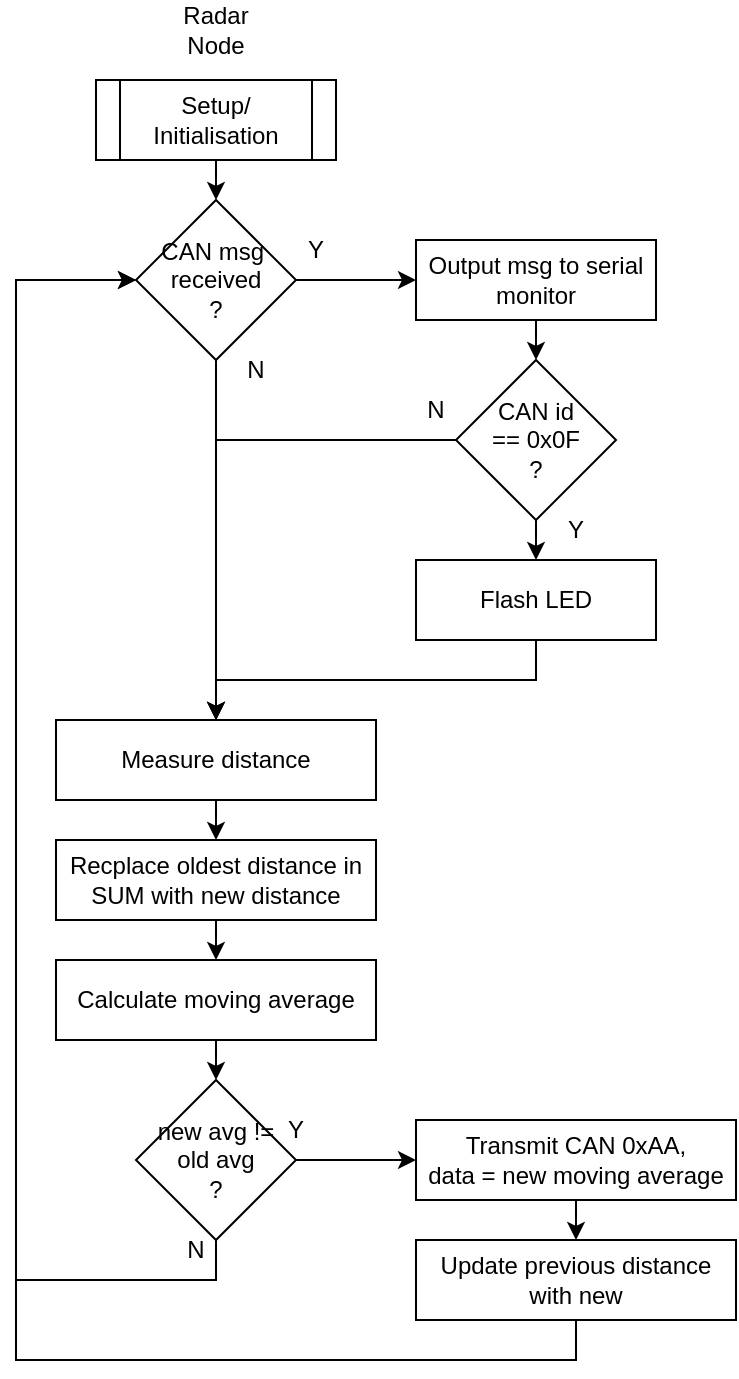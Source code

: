 <mxfile version="24.1.0" type="device">
  <diagram name="Page-1" id="NI6h6QJu92tmk6Kwxo_y">
    <mxGraphModel dx="1220" dy="820" grid="1" gridSize="10" guides="1" tooltips="1" connect="1" arrows="1" fold="1" page="1" pageScale="1" pageWidth="827" pageHeight="1169" math="0" shadow="0">
      <root>
        <mxCell id="0" />
        <mxCell id="1" parent="0" />
        <mxCell id="lmUaCHKBSH6aQMj853Vz-5" style="edgeStyle=orthogonalEdgeStyle;rounded=0;orthogonalLoop=1;jettySize=auto;html=1;exitX=0.5;exitY=1;exitDx=0;exitDy=0;entryX=0.5;entryY=0;entryDx=0;entryDy=0;" edge="1" parent="1" source="lmUaCHKBSH6aQMj853Vz-1" target="lmUaCHKBSH6aQMj853Vz-3">
          <mxGeometry relative="1" as="geometry" />
        </mxCell>
        <mxCell id="lmUaCHKBSH6aQMj853Vz-1" value="Setup/ Initialisation" style="shape=process;whiteSpace=wrap;html=1;backgroundOutline=1;" vertex="1" parent="1">
          <mxGeometry x="160" y="80" width="120" height="40" as="geometry" />
        </mxCell>
        <mxCell id="lmUaCHKBSH6aQMj853Vz-2" value="Radar Node" style="text;html=1;align=center;verticalAlign=middle;whiteSpace=wrap;rounded=0;" vertex="1" parent="1">
          <mxGeometry x="190" y="40" width="60" height="30" as="geometry" />
        </mxCell>
        <mxCell id="lmUaCHKBSH6aQMj853Vz-7" style="edgeStyle=orthogonalEdgeStyle;rounded=0;orthogonalLoop=1;jettySize=auto;html=1;exitX=1;exitY=0.5;exitDx=0;exitDy=0;entryX=0;entryY=0.5;entryDx=0;entryDy=0;" edge="1" parent="1" source="lmUaCHKBSH6aQMj853Vz-3" target="lmUaCHKBSH6aQMj853Vz-4">
          <mxGeometry relative="1" as="geometry" />
        </mxCell>
        <mxCell id="lmUaCHKBSH6aQMj853Vz-23" style="edgeStyle=orthogonalEdgeStyle;rounded=0;orthogonalLoop=1;jettySize=auto;html=1;exitX=0.5;exitY=1;exitDx=0;exitDy=0;entryX=0.5;entryY=0;entryDx=0;entryDy=0;" edge="1" parent="1" source="lmUaCHKBSH6aQMj853Vz-3" target="lmUaCHKBSH6aQMj853Vz-14">
          <mxGeometry relative="1" as="geometry" />
        </mxCell>
        <mxCell id="lmUaCHKBSH6aQMj853Vz-3" value="CAN msg&amp;nbsp;&lt;div&gt;received&lt;/div&gt;&lt;div&gt;?&lt;/div&gt;" style="rhombus;whiteSpace=wrap;html=1;" vertex="1" parent="1">
          <mxGeometry x="180" y="140" width="80" height="80" as="geometry" />
        </mxCell>
        <mxCell id="lmUaCHKBSH6aQMj853Vz-11" style="edgeStyle=orthogonalEdgeStyle;rounded=0;orthogonalLoop=1;jettySize=auto;html=1;exitX=0.5;exitY=1;exitDx=0;exitDy=0;entryX=0.5;entryY=0;entryDx=0;entryDy=0;" edge="1" parent="1" source="lmUaCHKBSH6aQMj853Vz-4" target="lmUaCHKBSH6aQMj853Vz-8">
          <mxGeometry relative="1" as="geometry" />
        </mxCell>
        <mxCell id="lmUaCHKBSH6aQMj853Vz-4" value="Output msg to serial monitor" style="rounded=0;whiteSpace=wrap;html=1;" vertex="1" parent="1">
          <mxGeometry x="320" y="160" width="120" height="40" as="geometry" />
        </mxCell>
        <mxCell id="lmUaCHKBSH6aQMj853Vz-10" style="edgeStyle=orthogonalEdgeStyle;rounded=0;orthogonalLoop=1;jettySize=auto;html=1;exitX=0.5;exitY=1;exitDx=0;exitDy=0;entryX=0.5;entryY=0;entryDx=0;entryDy=0;" edge="1" parent="1" source="lmUaCHKBSH6aQMj853Vz-8" target="lmUaCHKBSH6aQMj853Vz-9">
          <mxGeometry relative="1" as="geometry" />
        </mxCell>
        <mxCell id="lmUaCHKBSH6aQMj853Vz-33" style="edgeStyle=orthogonalEdgeStyle;rounded=0;orthogonalLoop=1;jettySize=auto;html=1;exitX=0;exitY=0.5;exitDx=0;exitDy=0;entryX=0.5;entryY=0;entryDx=0;entryDy=0;" edge="1" parent="1" source="lmUaCHKBSH6aQMj853Vz-8" target="lmUaCHKBSH6aQMj853Vz-14">
          <mxGeometry relative="1" as="geometry" />
        </mxCell>
        <mxCell id="lmUaCHKBSH6aQMj853Vz-8" value="CAN id&lt;div&gt;== 0x0F&lt;/div&gt;&lt;div&gt;?&lt;/div&gt;" style="rhombus;whiteSpace=wrap;html=1;" vertex="1" parent="1">
          <mxGeometry x="340" y="220" width="80" height="80" as="geometry" />
        </mxCell>
        <mxCell id="lmUaCHKBSH6aQMj853Vz-25" style="edgeStyle=orthogonalEdgeStyle;rounded=0;orthogonalLoop=1;jettySize=auto;html=1;exitX=0.5;exitY=1;exitDx=0;exitDy=0;entryX=0.5;entryY=0;entryDx=0;entryDy=0;" edge="1" parent="1" source="lmUaCHKBSH6aQMj853Vz-9" target="lmUaCHKBSH6aQMj853Vz-14">
          <mxGeometry relative="1" as="geometry" />
        </mxCell>
        <mxCell id="lmUaCHKBSH6aQMj853Vz-9" value="Flash LED" style="rounded=0;whiteSpace=wrap;html=1;" vertex="1" parent="1">
          <mxGeometry x="320" y="320" width="120" height="40" as="geometry" />
        </mxCell>
        <mxCell id="lmUaCHKBSH6aQMj853Vz-12" value="Y" style="text;html=1;align=center;verticalAlign=middle;whiteSpace=wrap;rounded=0;" vertex="1" parent="1">
          <mxGeometry x="370" y="290" width="60" height="30" as="geometry" />
        </mxCell>
        <mxCell id="lmUaCHKBSH6aQMj853Vz-13" value="Y" style="text;html=1;align=center;verticalAlign=middle;whiteSpace=wrap;rounded=0;" vertex="1" parent="1">
          <mxGeometry x="240" y="150" width="60" height="30" as="geometry" />
        </mxCell>
        <mxCell id="lmUaCHKBSH6aQMj853Vz-20" style="edgeStyle=orthogonalEdgeStyle;rounded=0;orthogonalLoop=1;jettySize=auto;html=1;exitX=0.5;exitY=1;exitDx=0;exitDy=0;entryX=0.5;entryY=0;entryDx=0;entryDy=0;" edge="1" parent="1" source="lmUaCHKBSH6aQMj853Vz-14" target="lmUaCHKBSH6aQMj853Vz-15">
          <mxGeometry relative="1" as="geometry" />
        </mxCell>
        <mxCell id="lmUaCHKBSH6aQMj853Vz-14" value="Measure distance" style="rounded=0;whiteSpace=wrap;html=1;" vertex="1" parent="1">
          <mxGeometry x="140" y="400" width="160" height="40" as="geometry" />
        </mxCell>
        <mxCell id="lmUaCHKBSH6aQMj853Vz-21" style="edgeStyle=orthogonalEdgeStyle;rounded=0;orthogonalLoop=1;jettySize=auto;html=1;exitX=0.5;exitY=1;exitDx=0;exitDy=0;entryX=0.5;entryY=0;entryDx=0;entryDy=0;" edge="1" parent="1" source="lmUaCHKBSH6aQMj853Vz-15" target="lmUaCHKBSH6aQMj853Vz-16">
          <mxGeometry relative="1" as="geometry" />
        </mxCell>
        <mxCell id="lmUaCHKBSH6aQMj853Vz-15" value="Recplace oldest distance in SUM with new distance" style="rounded=0;whiteSpace=wrap;html=1;" vertex="1" parent="1">
          <mxGeometry x="140" y="460" width="160" height="40" as="geometry" />
        </mxCell>
        <mxCell id="lmUaCHKBSH6aQMj853Vz-22" style="edgeStyle=orthogonalEdgeStyle;rounded=0;orthogonalLoop=1;jettySize=auto;html=1;exitX=0.5;exitY=1;exitDx=0;exitDy=0;entryX=0.5;entryY=0;entryDx=0;entryDy=0;" edge="1" parent="1" source="lmUaCHKBSH6aQMj853Vz-16" target="lmUaCHKBSH6aQMj853Vz-17">
          <mxGeometry relative="1" as="geometry" />
        </mxCell>
        <mxCell id="lmUaCHKBSH6aQMj853Vz-16" value="Calculate moving average" style="rounded=0;whiteSpace=wrap;html=1;" vertex="1" parent="1">
          <mxGeometry x="140" y="520" width="160" height="40" as="geometry" />
        </mxCell>
        <mxCell id="lmUaCHKBSH6aQMj853Vz-19" style="edgeStyle=orthogonalEdgeStyle;rounded=0;orthogonalLoop=1;jettySize=auto;html=1;exitX=1;exitY=0.5;exitDx=0;exitDy=0;entryX=0;entryY=0.5;entryDx=0;entryDy=0;" edge="1" parent="1" source="lmUaCHKBSH6aQMj853Vz-17" target="lmUaCHKBSH6aQMj853Vz-18">
          <mxGeometry relative="1" as="geometry" />
        </mxCell>
        <mxCell id="lmUaCHKBSH6aQMj853Vz-28" style="edgeStyle=orthogonalEdgeStyle;rounded=0;orthogonalLoop=1;jettySize=auto;html=1;exitX=0.5;exitY=1;exitDx=0;exitDy=0;entryX=0;entryY=0.5;entryDx=0;entryDy=0;" edge="1" parent="1" source="lmUaCHKBSH6aQMj853Vz-17" target="lmUaCHKBSH6aQMj853Vz-3">
          <mxGeometry relative="1" as="geometry">
            <Array as="points">
              <mxPoint x="220" y="680" />
              <mxPoint x="120" y="680" />
              <mxPoint x="120" y="180" />
            </Array>
          </mxGeometry>
        </mxCell>
        <mxCell id="lmUaCHKBSH6aQMj853Vz-17" value="new avg !=&lt;div&gt;old avg&lt;/div&gt;&lt;div&gt;?&lt;/div&gt;" style="rhombus;whiteSpace=wrap;html=1;" vertex="1" parent="1">
          <mxGeometry x="180" y="580" width="80" height="80" as="geometry" />
        </mxCell>
        <mxCell id="lmUaCHKBSH6aQMj853Vz-27" style="edgeStyle=orthogonalEdgeStyle;rounded=0;orthogonalLoop=1;jettySize=auto;html=1;exitX=0.5;exitY=1;exitDx=0;exitDy=0;entryX=0.5;entryY=0;entryDx=0;entryDy=0;" edge="1" parent="1" source="lmUaCHKBSH6aQMj853Vz-18" target="lmUaCHKBSH6aQMj853Vz-26">
          <mxGeometry relative="1" as="geometry" />
        </mxCell>
        <mxCell id="lmUaCHKBSH6aQMj853Vz-18" value="Transmit CAN 0xAA,&lt;div&gt;data = new moving average&lt;/div&gt;" style="rounded=0;whiteSpace=wrap;html=1;" vertex="1" parent="1">
          <mxGeometry x="320" y="600" width="160" height="40" as="geometry" />
        </mxCell>
        <mxCell id="lmUaCHKBSH6aQMj853Vz-30" style="edgeStyle=orthogonalEdgeStyle;rounded=0;orthogonalLoop=1;jettySize=auto;html=1;exitX=0.5;exitY=1;exitDx=0;exitDy=0;entryX=0;entryY=0.5;entryDx=0;entryDy=0;" edge="1" parent="1" source="lmUaCHKBSH6aQMj853Vz-26" target="lmUaCHKBSH6aQMj853Vz-3">
          <mxGeometry relative="1" as="geometry">
            <Array as="points">
              <mxPoint x="400" y="720" />
              <mxPoint x="120" y="720" />
              <mxPoint x="120" y="180" />
            </Array>
          </mxGeometry>
        </mxCell>
        <mxCell id="lmUaCHKBSH6aQMj853Vz-26" value="Update previous distance with new" style="rounded=0;whiteSpace=wrap;html=1;" vertex="1" parent="1">
          <mxGeometry x="320" y="660" width="160" height="40" as="geometry" />
        </mxCell>
        <mxCell id="lmUaCHKBSH6aQMj853Vz-31" value="N" style="text;html=1;align=center;verticalAlign=middle;whiteSpace=wrap;rounded=0;" vertex="1" parent="1">
          <mxGeometry x="180" y="650" width="60" height="30" as="geometry" />
        </mxCell>
        <mxCell id="lmUaCHKBSH6aQMj853Vz-32" value="Y" style="text;html=1;align=center;verticalAlign=middle;whiteSpace=wrap;rounded=0;" vertex="1" parent="1">
          <mxGeometry x="230" y="590" width="60" height="30" as="geometry" />
        </mxCell>
        <mxCell id="lmUaCHKBSH6aQMj853Vz-34" value="N" style="text;html=1;align=center;verticalAlign=middle;whiteSpace=wrap;rounded=0;" vertex="1" parent="1">
          <mxGeometry x="300" y="230" width="60" height="30" as="geometry" />
        </mxCell>
        <mxCell id="lmUaCHKBSH6aQMj853Vz-35" value="N" style="text;html=1;align=center;verticalAlign=middle;whiteSpace=wrap;rounded=0;" vertex="1" parent="1">
          <mxGeometry x="210" y="210" width="60" height="30" as="geometry" />
        </mxCell>
      </root>
    </mxGraphModel>
  </diagram>
</mxfile>
